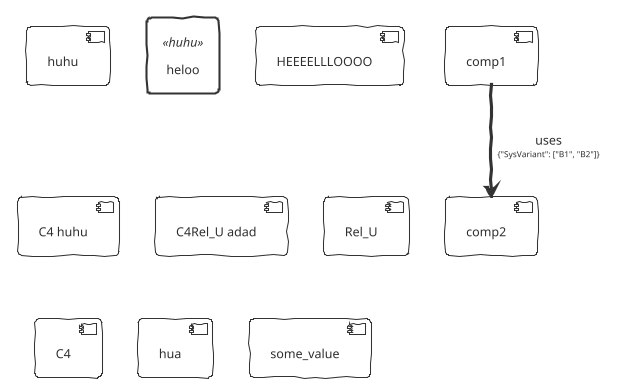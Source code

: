 @startuml

!$BGCOLOR=Light
!theme sketchy-outline
[comp1] --> [comp2] : uses\n<size: 8>{"SysVariant": ["B1", "B2"]}

!$ary={"txt": ["huhu"]}

[$ary.txt[0]]

rectangle "heloo" <<huhu>> as helo
!$strcomp = "[HEEEELLLOOOO]"
$strcomp
!$str1="C4Rel"
!$str2="C4Rel_U"
[%substr($str2, 0, 2) huhu]
[$str2 adad]
!$strres = %substr($str2, 2, %strlen($str2)-2)
!$strtyp = %substr($str1, 0, 2)
[$strres]
[$strtyp]
'!$ary.txt[0] ?= "ha"
!$aru = "hua"
[$aru]
%set_variable_value("$my_variable" + %string(1), "some_value")
[$my_variable1]
@enduml
